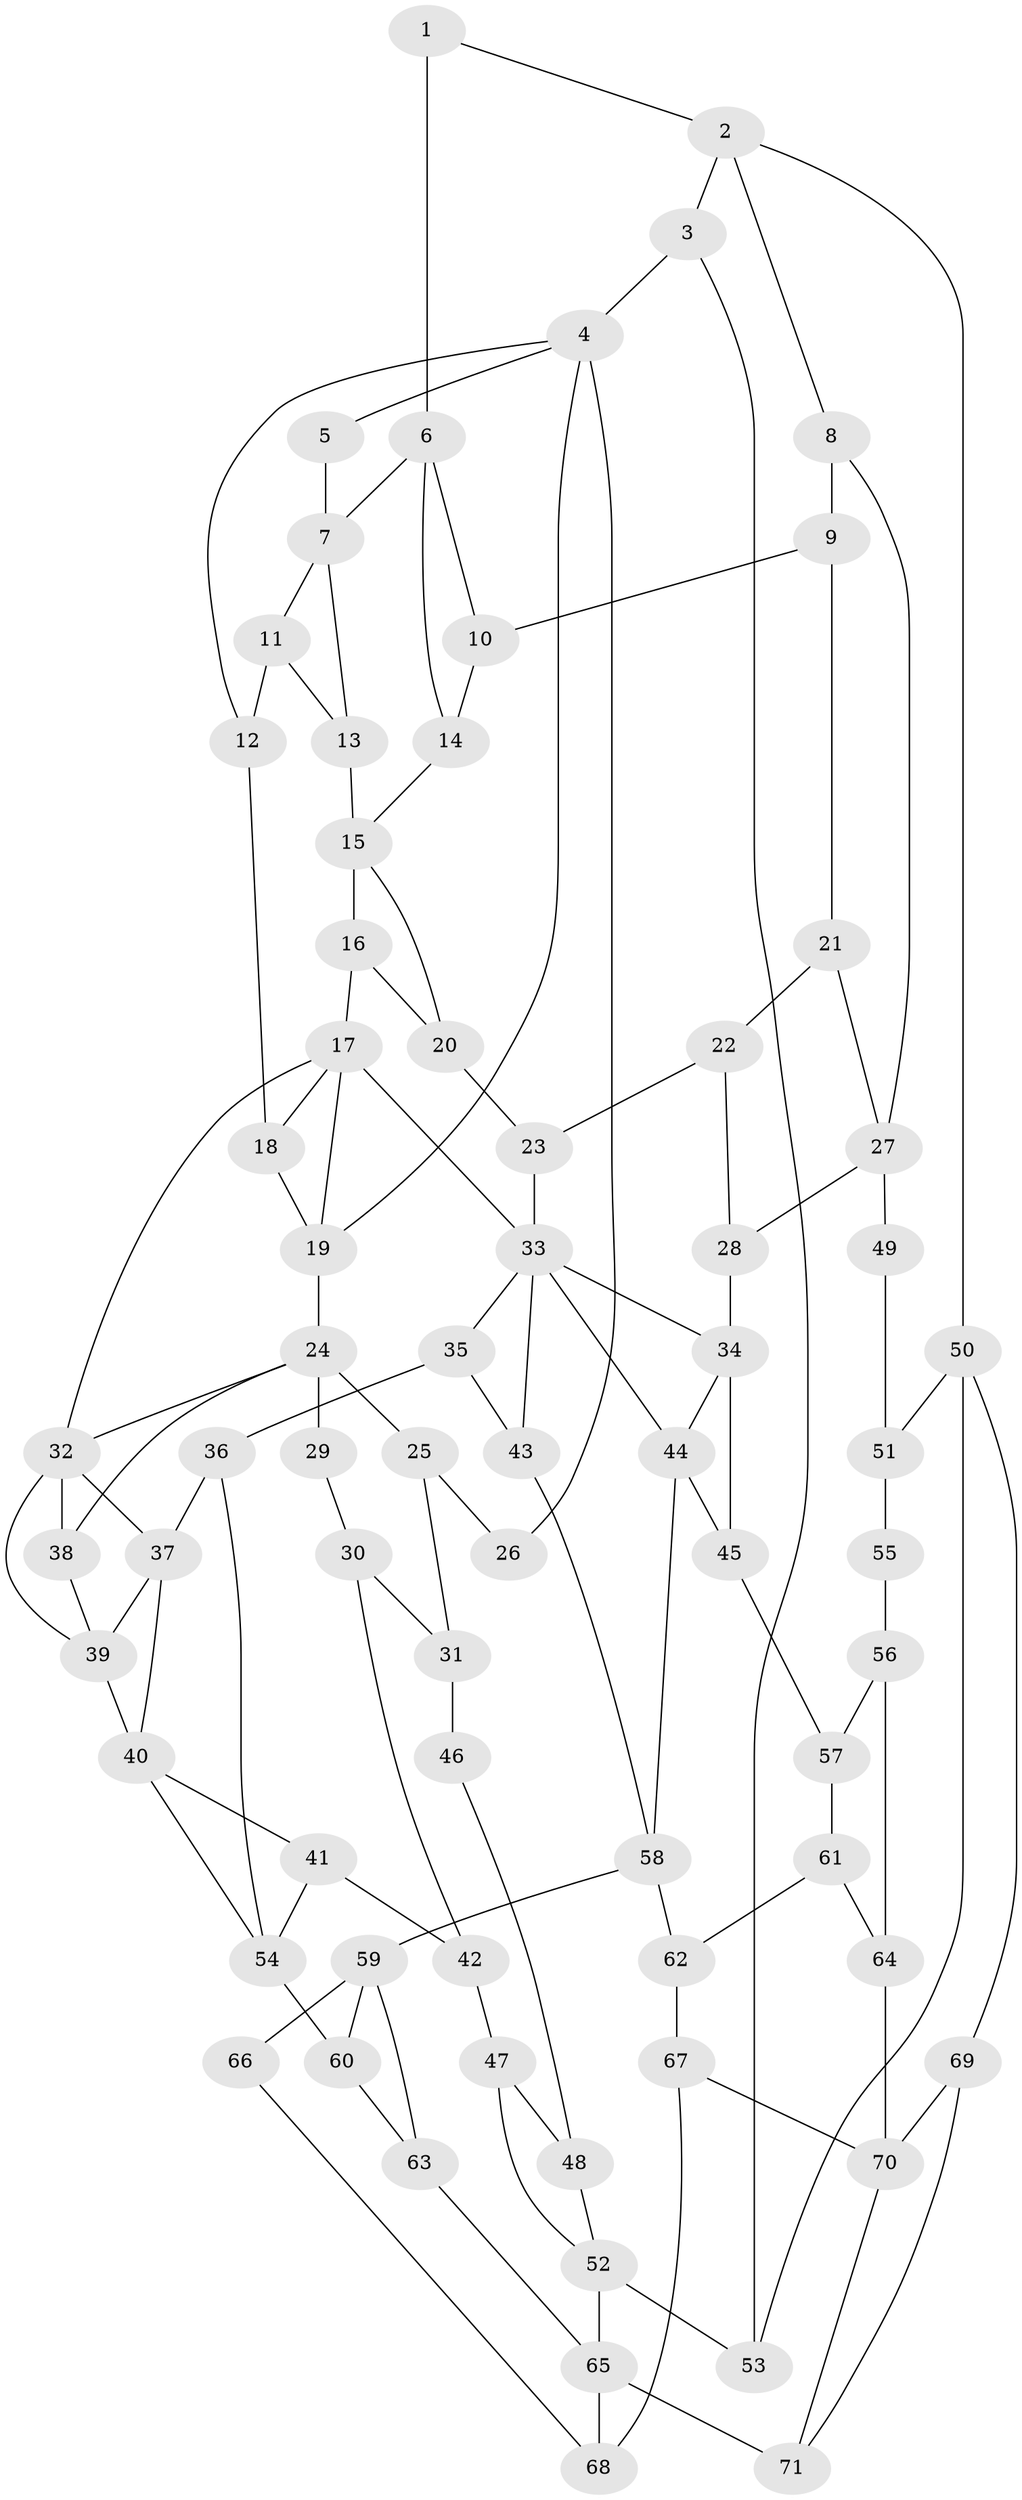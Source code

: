 // original degree distribution, {3: 0.014084507042253521, 6: 0.2323943661971831, 4: 0.24647887323943662, 5: 0.5070422535211268}
// Generated by graph-tools (version 1.1) at 2025/38/03/09/25 02:38:31]
// undirected, 71 vertices, 117 edges
graph export_dot {
graph [start="1"]
  node [color=gray90,style=filled];
  1;
  2;
  3;
  4;
  5;
  6;
  7;
  8;
  9;
  10;
  11;
  12;
  13;
  14;
  15;
  16;
  17;
  18;
  19;
  20;
  21;
  22;
  23;
  24;
  25;
  26;
  27;
  28;
  29;
  30;
  31;
  32;
  33;
  34;
  35;
  36;
  37;
  38;
  39;
  40;
  41;
  42;
  43;
  44;
  45;
  46;
  47;
  48;
  49;
  50;
  51;
  52;
  53;
  54;
  55;
  56;
  57;
  58;
  59;
  60;
  61;
  62;
  63;
  64;
  65;
  66;
  67;
  68;
  69;
  70;
  71;
  1 -- 2 [weight=1.0];
  1 -- 6 [weight=2.0];
  2 -- 3 [weight=1.0];
  2 -- 8 [weight=1.0];
  2 -- 50 [weight=1.0];
  3 -- 4 [weight=2.0];
  3 -- 53 [weight=1.0];
  4 -- 5 [weight=1.0];
  4 -- 12 [weight=1.0];
  4 -- 19 [weight=1.0];
  4 -- 26 [weight=1.0];
  5 -- 7 [weight=2.0];
  6 -- 7 [weight=2.0];
  6 -- 10 [weight=1.0];
  6 -- 14 [weight=1.0];
  7 -- 11 [weight=1.0];
  7 -- 13 [weight=1.0];
  8 -- 9 [weight=1.0];
  8 -- 27 [weight=1.0];
  9 -- 10 [weight=1.0];
  9 -- 21 [weight=1.0];
  10 -- 14 [weight=1.0];
  11 -- 12 [weight=1.0];
  11 -- 13 [weight=1.0];
  12 -- 18 [weight=1.0];
  13 -- 15 [weight=1.0];
  14 -- 15 [weight=1.0];
  15 -- 16 [weight=3.0];
  15 -- 20 [weight=1.0];
  16 -- 17 [weight=2.0];
  16 -- 20 [weight=1.0];
  17 -- 18 [weight=1.0];
  17 -- 19 [weight=1.0];
  17 -- 32 [weight=1.0];
  17 -- 33 [weight=1.0];
  18 -- 19 [weight=1.0];
  19 -- 24 [weight=2.0];
  20 -- 23 [weight=1.0];
  21 -- 22 [weight=1.0];
  21 -- 27 [weight=1.0];
  22 -- 23 [weight=1.0];
  22 -- 28 [weight=1.0];
  23 -- 33 [weight=1.0];
  24 -- 25 [weight=1.0];
  24 -- 29 [weight=1.0];
  24 -- 32 [weight=1.0];
  24 -- 38 [weight=1.0];
  25 -- 26 [weight=2.0];
  25 -- 31 [weight=2.0];
  27 -- 28 [weight=2.0];
  27 -- 49 [weight=2.0];
  28 -- 34 [weight=2.0];
  29 -- 30 [weight=2.0];
  30 -- 31 [weight=2.0];
  30 -- 42 [weight=1.0];
  31 -- 46 [weight=2.0];
  32 -- 37 [weight=1.0];
  32 -- 38 [weight=1.0];
  32 -- 39 [weight=1.0];
  33 -- 34 [weight=1.0];
  33 -- 35 [weight=1.0];
  33 -- 43 [weight=1.0];
  33 -- 44 [weight=1.0];
  34 -- 44 [weight=1.0];
  34 -- 45 [weight=1.0];
  35 -- 36 [weight=1.0];
  35 -- 43 [weight=1.0];
  36 -- 37 [weight=1.0];
  36 -- 54 [weight=1.0];
  37 -- 39 [weight=1.0];
  37 -- 40 [weight=1.0];
  38 -- 39 [weight=1.0];
  39 -- 40 [weight=3.0];
  40 -- 41 [weight=1.0];
  40 -- 54 [weight=1.0];
  41 -- 42 [weight=1.0];
  41 -- 54 [weight=1.0];
  42 -- 47 [weight=1.0];
  43 -- 58 [weight=1.0];
  44 -- 45 [weight=1.0];
  44 -- 58 [weight=1.0];
  45 -- 57 [weight=1.0];
  46 -- 48 [weight=1.0];
  47 -- 48 [weight=1.0];
  47 -- 52 [weight=1.0];
  48 -- 52 [weight=1.0];
  49 -- 51 [weight=1.0];
  50 -- 51 [weight=1.0];
  50 -- 53 [weight=1.0];
  50 -- 69 [weight=1.0];
  51 -- 55 [weight=1.0];
  52 -- 53 [weight=2.0];
  52 -- 65 [weight=2.0];
  54 -- 60 [weight=2.0];
  55 -- 56 [weight=2.0];
  56 -- 57 [weight=1.0];
  56 -- 64 [weight=2.0];
  57 -- 61 [weight=1.0];
  58 -- 59 [weight=2.0];
  58 -- 62 [weight=1.0];
  59 -- 60 [weight=1.0];
  59 -- 63 [weight=1.0];
  59 -- 66 [weight=2.0];
  60 -- 63 [weight=1.0];
  61 -- 62 [weight=1.0];
  61 -- 64 [weight=2.0];
  62 -- 67 [weight=1.0];
  63 -- 65 [weight=1.0];
  64 -- 70 [weight=2.0];
  65 -- 68 [weight=1.0];
  65 -- 71 [weight=2.0];
  66 -- 68 [weight=1.0];
  67 -- 68 [weight=1.0];
  67 -- 70 [weight=1.0];
  69 -- 70 [weight=1.0];
  69 -- 71 [weight=1.0];
  70 -- 71 [weight=1.0];
}
